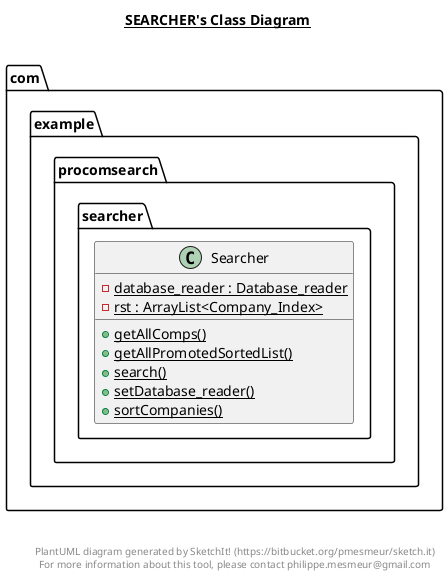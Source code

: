 @startuml

title __SEARCHER's Class Diagram__\n

  namespace com.example.procomsearch {
    namespace searcher {
      class com.example.procomsearch.searcher.Searcher {
          {static} - database_reader : Database_reader
          {static} - rst : ArrayList<Company_Index>
          {static} + getAllComps()
          {static} + getAllPromotedSortedList()
          {static} + search()
          {static} + setDatabase_reader()
          {static} + sortCompanies()
      }
    }
  }
  



right footer


PlantUML diagram generated by SketchIt! (https://bitbucket.org/pmesmeur/sketch.it)
For more information about this tool, please contact philippe.mesmeur@gmail.com
endfooter

@enduml

